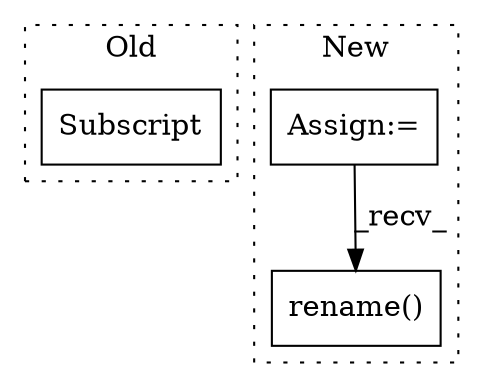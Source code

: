 digraph G {
subgraph cluster0 {
1 [label="Subscript" a="63" s="920,0" l="16,0" shape="box"];
label = "Old";
style="dotted";
}
subgraph cluster1 {
2 [label="rename()" a="75" s="1453" l="83" shape="box"];
3 [label="Assign:=" a="68" s="1383" l="3" shape="box"];
label = "New";
style="dotted";
}
3 -> 2 [label="_recv_"];
}